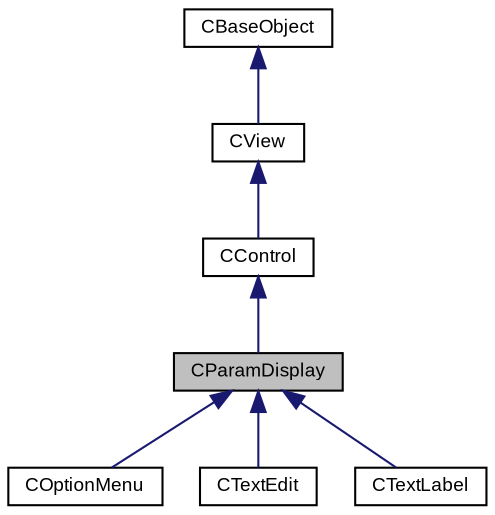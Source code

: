 digraph G
{
  bgcolor="transparent";
  edge [fontname="Arial",fontsize="9",labelfontname="Arial",labelfontsize="9"];
  node [fontname="Arial",fontsize="9",shape=record];
  Node1 [label="CParamDisplay",height=0.2,width=0.4,color="black", fillcolor="grey75", style="filled" fontcolor="black"];
  Node2 -> Node1 [dir=back,color="midnightblue",fontsize="9",style="solid",fontname="Arial"];
  Node2 [label="CControl",height=0.2,width=0.4,color="black",URL="$class_c_control.html",tooltip="base class of all VSTGUI controls"];
  Node3 -> Node2 [dir=back,color="midnightblue",fontsize="9",style="solid",fontname="Arial"];
  Node3 [label="CView",height=0.2,width=0.4,color="black",URL="$class_c_view.html",tooltip="Base Class of all view objects."];
  Node4 -> Node3 [dir=back,color="midnightblue",fontsize="9",style="solid",fontname="Arial"];
  Node4 [label="CBaseObject",height=0.2,width=0.4,color="black",URL="$class_c_base_object.html",tooltip="Base Object with reference counter."];
  Node1 -> Node5 [dir=back,color="midnightblue",fontsize="9",style="solid",fontname="Arial"];
  Node5 [label="COptionMenu",height=0.2,width=0.4,color="black",URL="$class_c_option_menu.html",tooltip="a popup menu control"];
  Node1 -> Node6 [dir=back,color="midnightblue",fontsize="9",style="solid",fontname="Arial"];
  Node6 [label="CTextEdit",height=0.2,width=0.4,color="black",URL="$class_c_text_edit.html",tooltip="a text edit control"];
  Node1 -> Node7 [dir=back,color="midnightblue",fontsize="9",style="solid",fontname="Arial"];
  Node7 [label="CTextLabel",height=0.2,width=0.4,color="black",URL="$class_c_text_label.html",tooltip="a text label"];
}
